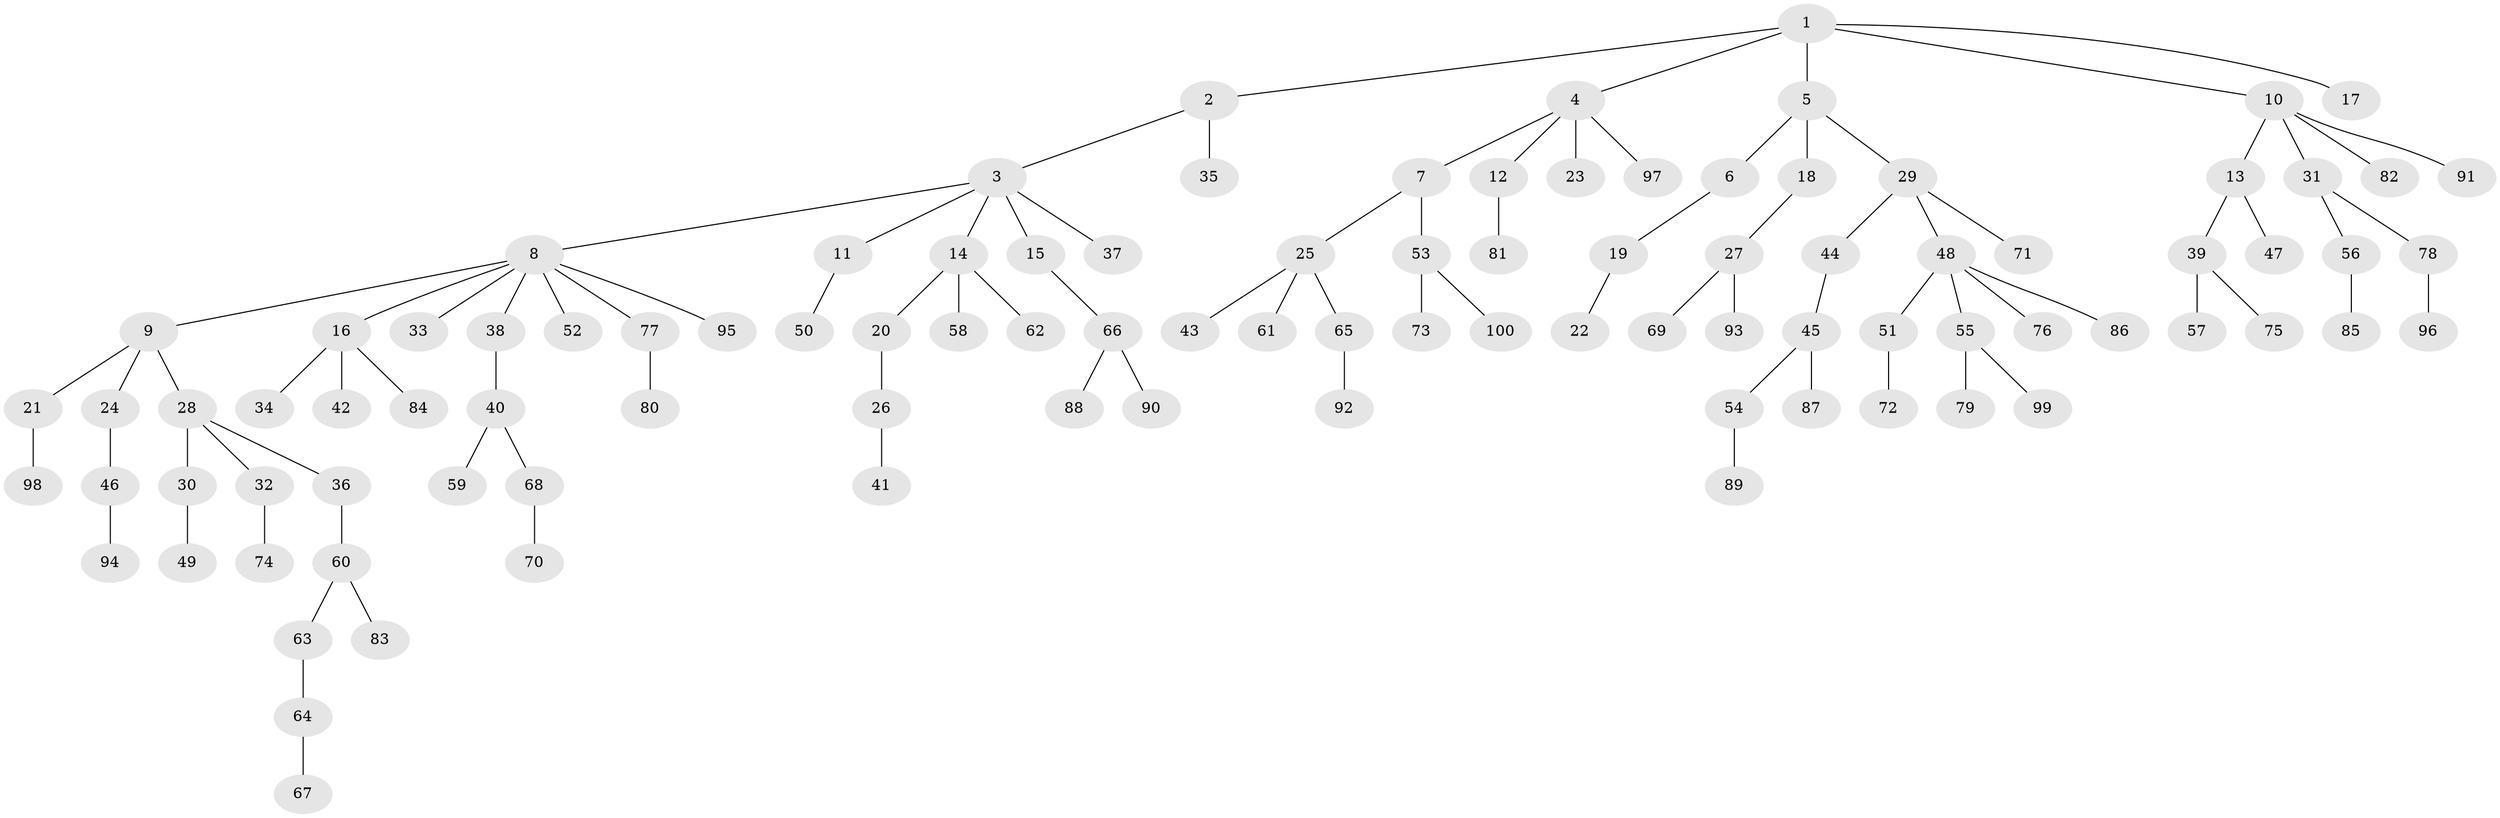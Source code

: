 // Generated by graph-tools (version 1.1) at 2025/38/02/21/25 10:38:55]
// undirected, 100 vertices, 99 edges
graph export_dot {
graph [start="1"]
  node [color=gray90,style=filled];
  1;
  2;
  3;
  4;
  5;
  6;
  7;
  8;
  9;
  10;
  11;
  12;
  13;
  14;
  15;
  16;
  17;
  18;
  19;
  20;
  21;
  22;
  23;
  24;
  25;
  26;
  27;
  28;
  29;
  30;
  31;
  32;
  33;
  34;
  35;
  36;
  37;
  38;
  39;
  40;
  41;
  42;
  43;
  44;
  45;
  46;
  47;
  48;
  49;
  50;
  51;
  52;
  53;
  54;
  55;
  56;
  57;
  58;
  59;
  60;
  61;
  62;
  63;
  64;
  65;
  66;
  67;
  68;
  69;
  70;
  71;
  72;
  73;
  74;
  75;
  76;
  77;
  78;
  79;
  80;
  81;
  82;
  83;
  84;
  85;
  86;
  87;
  88;
  89;
  90;
  91;
  92;
  93;
  94;
  95;
  96;
  97;
  98;
  99;
  100;
  1 -- 2;
  1 -- 4;
  1 -- 5;
  1 -- 10;
  1 -- 17;
  2 -- 3;
  2 -- 35;
  3 -- 8;
  3 -- 11;
  3 -- 14;
  3 -- 15;
  3 -- 37;
  4 -- 7;
  4 -- 12;
  4 -- 23;
  4 -- 97;
  5 -- 6;
  5 -- 18;
  5 -- 29;
  6 -- 19;
  7 -- 25;
  7 -- 53;
  8 -- 9;
  8 -- 16;
  8 -- 33;
  8 -- 38;
  8 -- 52;
  8 -- 77;
  8 -- 95;
  9 -- 21;
  9 -- 24;
  9 -- 28;
  10 -- 13;
  10 -- 31;
  10 -- 82;
  10 -- 91;
  11 -- 50;
  12 -- 81;
  13 -- 39;
  13 -- 47;
  14 -- 20;
  14 -- 58;
  14 -- 62;
  15 -- 66;
  16 -- 34;
  16 -- 42;
  16 -- 84;
  18 -- 27;
  19 -- 22;
  20 -- 26;
  21 -- 98;
  24 -- 46;
  25 -- 43;
  25 -- 61;
  25 -- 65;
  26 -- 41;
  27 -- 69;
  27 -- 93;
  28 -- 30;
  28 -- 32;
  28 -- 36;
  29 -- 44;
  29 -- 48;
  29 -- 71;
  30 -- 49;
  31 -- 56;
  31 -- 78;
  32 -- 74;
  36 -- 60;
  38 -- 40;
  39 -- 57;
  39 -- 75;
  40 -- 59;
  40 -- 68;
  44 -- 45;
  45 -- 54;
  45 -- 87;
  46 -- 94;
  48 -- 51;
  48 -- 55;
  48 -- 76;
  48 -- 86;
  51 -- 72;
  53 -- 73;
  53 -- 100;
  54 -- 89;
  55 -- 79;
  55 -- 99;
  56 -- 85;
  60 -- 63;
  60 -- 83;
  63 -- 64;
  64 -- 67;
  65 -- 92;
  66 -- 88;
  66 -- 90;
  68 -- 70;
  77 -- 80;
  78 -- 96;
}
